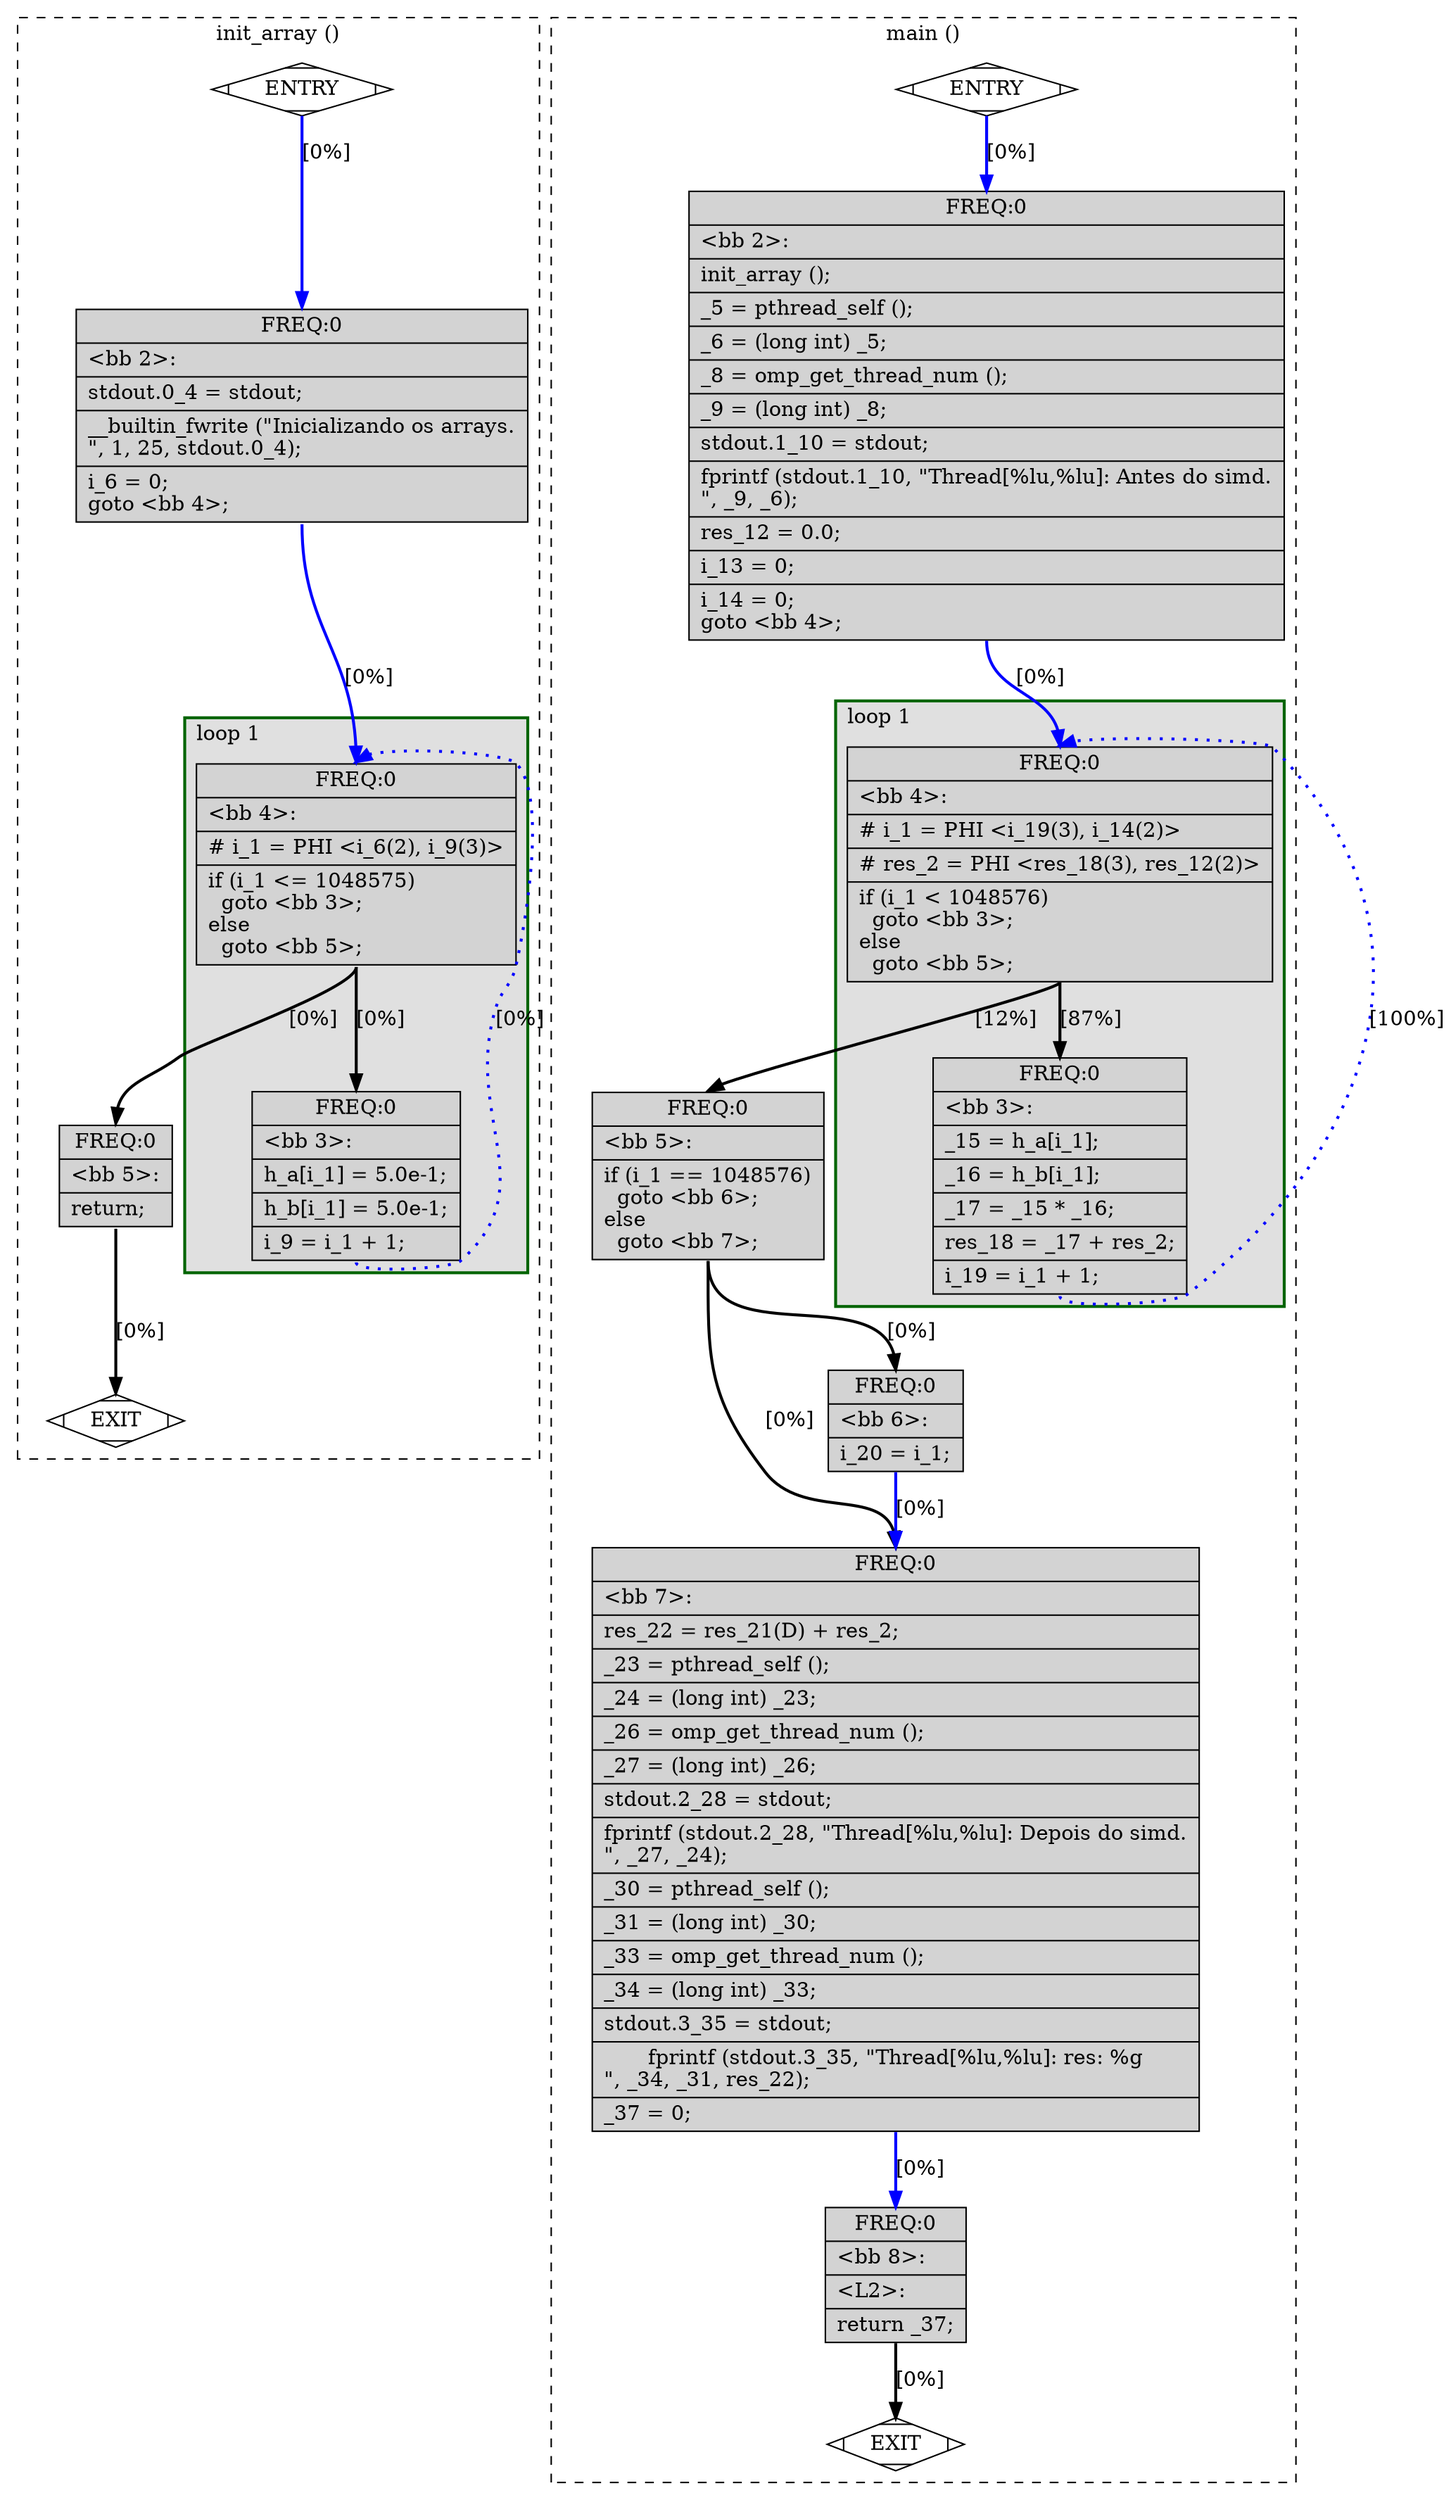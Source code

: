 digraph "example-simd.c.025t.fixup_cfg3" {
overlap=false;
subgraph "cluster_init_array" {
	style="dashed";
	color="black";
	label="init_array ()";
	subgraph cluster_2_1 {
	style="filled";
	color="darkgreen";
	fillcolor="grey88";
	label="loop 1";
	labeljust=l;
	penwidth=2;
	fn_2_basic_block_4 [shape=record,style=filled,fillcolor=lightgrey,label="{ FREQ:0 |\<bb\ 4\>:\l\
|#\ i_1\ =\ PHI\ \<i_6(2),\ i_9(3)\>\l\
|if\ (i_1\ \<=\ 1048575)\l\
\ \ goto\ \<bb\ 3\>;\l\
else\l\
\ \ goto\ \<bb\ 5\>;\l\
}"];

	fn_2_basic_block_3 [shape=record,style=filled,fillcolor=lightgrey,label="{ FREQ:0 |\<bb\ 3\>:\l\
|h_a[i_1]\ =\ 5.0e-1;\l\
|h_b[i_1]\ =\ 5.0e-1;\l\
|i_9\ =\ i_1\ +\ 1;\l\
}"];

	}
	fn_2_basic_block_0 [shape=Mdiamond,style=filled,fillcolor=white,label="ENTRY"];

	fn_2_basic_block_1 [shape=Mdiamond,style=filled,fillcolor=white,label="EXIT"];

	fn_2_basic_block_2 [shape=record,style=filled,fillcolor=lightgrey,label="{ FREQ:0 |\<bb\ 2\>:\l\
|stdout.0_4\ =\ stdout;\l\
|__builtin_fwrite\ (\"Inicializando\ os\ arrays.\n\",\ 1,\ 25,\ stdout.0_4);\l\
|i_6\ =\ 0;\l\
goto\ \<bb\ 4\>;\l\
}"];

	fn_2_basic_block_5 [shape=record,style=filled,fillcolor=lightgrey,label="{ FREQ:0 |\<bb\ 5\>:\l\
|return;\l\
}"];

	fn_2_basic_block_0:s -> fn_2_basic_block_2:n [style="solid,bold",color=blue,weight=100,constraint=true, label="[0%]"];
	fn_2_basic_block_2:s -> fn_2_basic_block_4:n [style="solid,bold",color=blue,weight=100,constraint=true, label="[0%]"];
	fn_2_basic_block_3:s -> fn_2_basic_block_4:n [style="dotted,bold",color=blue,weight=10,constraint=false, label="[0%]"];
	fn_2_basic_block_4:s -> fn_2_basic_block_3:n [style="solid,bold",color=black,weight=10,constraint=true, label="[0%]"];
	fn_2_basic_block_4:s -> fn_2_basic_block_5:n [style="solid,bold",color=black,weight=10,constraint=true, label="[0%]"];
	fn_2_basic_block_5:s -> fn_2_basic_block_1:n [style="solid,bold",color=black,weight=10,constraint=true, label="[0%]"];
	fn_2_basic_block_0:s -> fn_2_basic_block_1:n [style="invis",constraint=true];
}
subgraph "cluster_main" {
	style="dashed";
	color="black";
	label="main ()";
	subgraph cluster_3_1 {
	style="filled";
	color="darkgreen";
	fillcolor="grey88";
	label="loop 1";
	labeljust=l;
	penwidth=2;
	fn_3_basic_block_4 [shape=record,style=filled,fillcolor=lightgrey,label="{ FREQ:0 |\<bb\ 4\>:\l\
|#\ i_1\ =\ PHI\ \<i_19(3),\ i_14(2)\>\l\
|#\ res_2\ =\ PHI\ \<res_18(3),\ res_12(2)\>\l\
|if\ (i_1\ \<\ 1048576)\l\
\ \ goto\ \<bb\ 3\>;\l\
else\l\
\ \ goto\ \<bb\ 5\>;\l\
}"];

	fn_3_basic_block_3 [shape=record,style=filled,fillcolor=lightgrey,label="{ FREQ:0 |\<bb\ 3\>:\l\
|_15\ =\ h_a[i_1];\l\
|_16\ =\ h_b[i_1];\l\
|_17\ =\ _15\ *\ _16;\l\
|res_18\ =\ _17\ +\ res_2;\l\
|i_19\ =\ i_1\ +\ 1;\l\
}"];

	}
	fn_3_basic_block_0 [shape=Mdiamond,style=filled,fillcolor=white,label="ENTRY"];

	fn_3_basic_block_1 [shape=Mdiamond,style=filled,fillcolor=white,label="EXIT"];

	fn_3_basic_block_2 [shape=record,style=filled,fillcolor=lightgrey,label="{ FREQ:0 |\<bb\ 2\>:\l\
|init_array\ ();\l\
|_5\ =\ pthread_self\ ();\l\
|_6\ =\ (long\ int)\ _5;\l\
|_8\ =\ omp_get_thread_num\ ();\l\
|_9\ =\ (long\ int)\ _8;\l\
|stdout.1_10\ =\ stdout;\l\
|fprintf\ (stdout.1_10,\ \"Thread[%lu,%lu]:\ Antes\ do\ simd.\n\",\ _9,\ _6);\l\
|res_12\ =\ 0.0;\l\
|i_13\ =\ 0;\l\
|i_14\ =\ 0;\l\
goto\ \<bb\ 4\>;\l\
}"];

	fn_3_basic_block_5 [shape=record,style=filled,fillcolor=lightgrey,label="{ FREQ:0 |\<bb\ 5\>:\l\
|if\ (i_1\ ==\ 1048576)\l\
\ \ goto\ \<bb\ 6\>;\l\
else\l\
\ \ goto\ \<bb\ 7\>;\l\
}"];

	fn_3_basic_block_6 [shape=record,style=filled,fillcolor=lightgrey,label="{ FREQ:0 |\<bb\ 6\>:\l\
|i_20\ =\ i_1;\l\
}"];

	fn_3_basic_block_7 [shape=record,style=filled,fillcolor=lightgrey,label="{ FREQ:0 |\<bb\ 7\>:\l\
|res_22\ =\ res_21(D)\ +\ res_2;\l\
|_23\ =\ pthread_self\ ();\l\
|_24\ =\ (long\ int)\ _23;\l\
|_26\ =\ omp_get_thread_num\ ();\l\
|_27\ =\ (long\ int)\ _26;\l\
|stdout.2_28\ =\ stdout;\l\
|fprintf\ (stdout.2_28,\ \"Thread[%lu,%lu]:\ Depois\ do\ simd.\n\",\ _27,\ _24);\l\
|_30\ =\ pthread_self\ ();\l\
|_31\ =\ (long\ int)\ _30;\l\
|_33\ =\ omp_get_thread_num\ ();\l\
|_34\ =\ (long\ int)\ _33;\l\
|stdout.3_35\ =\ stdout;\l\
|fprintf\ (stdout.3_35,\ \"Thread[%lu,%lu]:\ res:\ %g\n\",\ _34,\ _31,\ res_22);\l\
|_37\ =\ 0;\l\
}"];

	fn_3_basic_block_8 [shape=record,style=filled,fillcolor=lightgrey,label="{ FREQ:0 |\<bb\ 8\>:\l\
|\<L2\>:\l\
|return\ _37;\l\
}"];

	fn_3_basic_block_0:s -> fn_3_basic_block_2:n [style="solid,bold",color=blue,weight=100,constraint=true, label="[0%]"];
	fn_3_basic_block_2:s -> fn_3_basic_block_4:n [style="solid,bold",color=blue,weight=100,constraint=true, label="[0%]"];
	fn_3_basic_block_3:s -> fn_3_basic_block_4:n [style="dotted,bold",color=blue,weight=10,constraint=false, label="[100%]"];
	fn_3_basic_block_4:s -> fn_3_basic_block_3:n [style="solid,bold",color=black,weight=10,constraint=true, label="[87%]"];
	fn_3_basic_block_4:s -> fn_3_basic_block_5:n [style="solid,bold",color=black,weight=10,constraint=true, label="[12%]"];
	fn_3_basic_block_5:s -> fn_3_basic_block_6:n [style="solid,bold",color=black,weight=10,constraint=true, label="[0%]"];
	fn_3_basic_block_5:s -> fn_3_basic_block_7:n [style="solid,bold",color=black,weight=10,constraint=true, label="[0%]"];
	fn_3_basic_block_6:s -> fn_3_basic_block_7:n [style="solid,bold",color=blue,weight=100,constraint=true, label="[0%]"];
	fn_3_basic_block_7:s -> fn_3_basic_block_8:n [style="solid,bold",color=blue,weight=100,constraint=true, label="[0%]"];
	fn_3_basic_block_8:s -> fn_3_basic_block_1:n [style="solid,bold",color=black,weight=10,constraint=true, label="[0%]"];
	fn_3_basic_block_0:s -> fn_3_basic_block_1:n [style="invis",constraint=true];
}
}
